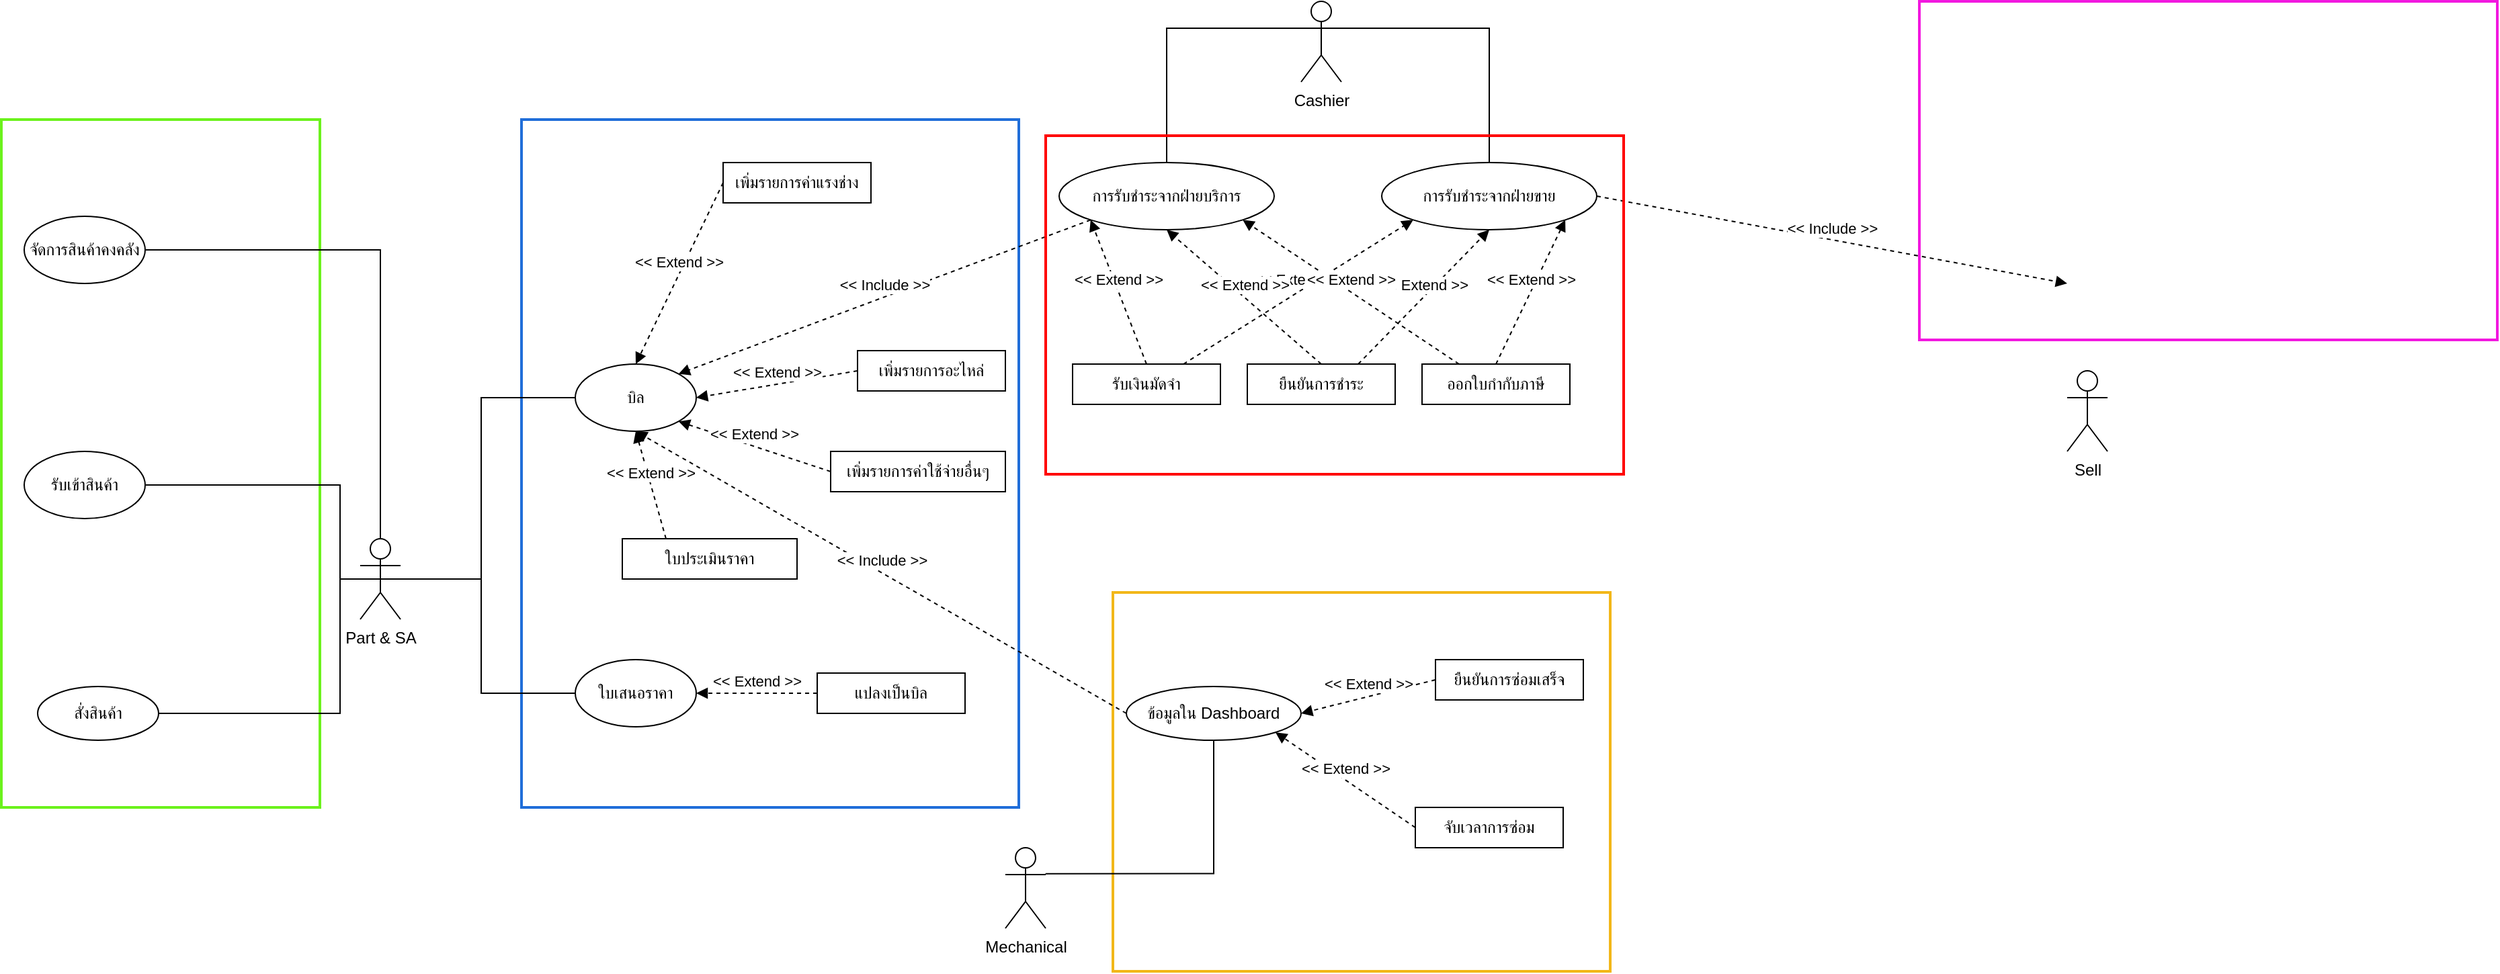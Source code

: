 <mxfile version="24.7.5">
  <diagram name="Page-1" id="e7e014a7-5840-1c2e-5031-d8a46d1fe8dd">
    <mxGraphModel dx="1426" dy="833" grid="1" gridSize="10" guides="1" tooltips="1" connect="1" arrows="1" fold="1" page="1" pageScale="1" pageWidth="2069" pageHeight="827" background="none" math="0" shadow="0">
      <root>
        <mxCell id="0" />
        <mxCell id="1" parent="0" />
        <mxCell id="v2y8zBzJBD-hspyHK8kY-121" value="" style="whiteSpace=wrap;html=1;fillColor=none;strokeColor=#f2b718;resizeWidth=1;resizeHeight=1;resizable=1;autosize=1;imageHeight=50;strokeWidth=2;" vertex="1" parent="1">
          <mxGeometry x="840" y="530" width="370" height="282" as="geometry" />
        </mxCell>
        <mxCell id="v2y8zBzJBD-hspyHK8kY-118" value="" style="whiteSpace=wrap;html=1;fillColor=none;strokeColor=#6bf21c;resizeWidth=1;resizeHeight=1;resizable=1;autosize=1;imageHeight=50;strokeWidth=2;" vertex="1" parent="1">
          <mxGeometry x="13" y="178" width="237" height="512" as="geometry" />
        </mxCell>
        <mxCell id="v2y8zBzJBD-hspyHK8kY-120" value="" style="whiteSpace=wrap;html=1;fillColor=none;strokeColor=#206ed9;resizeWidth=1;resizeHeight=1;resizable=1;autosize=1;imageHeight=50;strokeWidth=2;" vertex="1" parent="1">
          <mxGeometry x="400" y="178" width="370" height="512" as="geometry" />
        </mxCell>
        <mxCell id="v2y8zBzJBD-hspyHK8kY-111" style="edgeStyle=orthogonalEdgeStyle;rounded=0;orthogonalLoop=1;jettySize=auto;html=1;exitX=0.5;exitY=0;exitDx=0;exitDy=0;exitPerimeter=0;entryX=1;entryY=0.5;entryDx=0;entryDy=0;endArrow=none;endFill=0;" edge="1" parent="1" source="v2y8zBzJBD-hspyHK8kY-41" target="v2y8zBzJBD-hspyHK8kY-109">
          <mxGeometry relative="1" as="geometry" />
        </mxCell>
        <mxCell id="v2y8zBzJBD-hspyHK8kY-41" value="Part &amp;amp; SA" style="shape=umlActor;verticalLabelPosition=bottom;verticalAlign=top;html=1;" vertex="1" parent="1">
          <mxGeometry x="280" y="490" width="30" height="60" as="geometry" />
        </mxCell>
        <mxCell id="v2y8zBzJBD-hspyHK8kY-42" value="Sell" style="shape=umlActor;verticalLabelPosition=bottom;verticalAlign=top;html=1;" vertex="1" parent="1">
          <mxGeometry x="1550" y="365" width="30" height="60" as="geometry" />
        </mxCell>
        <mxCell id="v2y8zBzJBD-hspyHK8kY-44" value="Mechanical" style="shape=umlActor;verticalLabelPosition=bottom;verticalAlign=top;html=1;" vertex="1" parent="1">
          <mxGeometry x="760" y="720" width="30" height="60" as="geometry" />
        </mxCell>
        <mxCell id="v2y8zBzJBD-hspyHK8kY-82" style="edgeStyle=orthogonalEdgeStyle;rounded=0;orthogonalLoop=1;jettySize=auto;html=1;exitX=1;exitY=0.333;exitDx=0;exitDy=0;exitPerimeter=0;endArrow=none;endFill=0;" edge="1" parent="1" source="v2y8zBzJBD-hspyHK8kY-45" target="v2y8zBzJBD-hspyHK8kY-78">
          <mxGeometry relative="1" as="geometry" />
        </mxCell>
        <mxCell id="v2y8zBzJBD-hspyHK8kY-45" value="Cashier" style="shape=umlActor;verticalLabelPosition=bottom;verticalAlign=top;html=1;" vertex="1" parent="1">
          <mxGeometry x="980" y="90" width="30" height="60" as="geometry" />
        </mxCell>
        <mxCell id="v2y8zBzJBD-hspyHK8kY-48" value="ใบเสนอราคา" style="ellipse;whiteSpace=wrap;html=1;" vertex="1" parent="1">
          <mxGeometry x="440" y="580" width="90" height="50" as="geometry" />
        </mxCell>
        <mxCell id="v2y8zBzJBD-hspyHK8kY-49" value="บิล" style="ellipse;whiteSpace=wrap;html=1;" vertex="1" parent="1">
          <mxGeometry x="440" y="360" width="90" height="50" as="geometry" />
        </mxCell>
        <mxCell id="v2y8zBzJBD-hspyHK8kY-53" value="การรับชำระจากฝ่ายบริการ" style="ellipse;whiteSpace=wrap;html=1;" vertex="1" parent="1">
          <mxGeometry x="800" y="210" width="160" height="50" as="geometry" />
        </mxCell>
        <mxCell id="v2y8zBzJBD-hspyHK8kY-55" value="รับเข้าสินค้า" style="ellipse;whiteSpace=wrap;html=1;" vertex="1" parent="1">
          <mxGeometry x="30" y="425" width="90" height="50" as="geometry" />
        </mxCell>
        <mxCell id="v2y8zBzJBD-hspyHK8kY-56" value="สั่งสินค้า" style="ellipse;whiteSpace=wrap;html=1;" vertex="1" parent="1">
          <mxGeometry x="40" y="600" width="90" height="40" as="geometry" />
        </mxCell>
        <mxCell id="v2y8zBzJBD-hspyHK8kY-58" value="ข้อมูลใน Dashboard" style="ellipse;whiteSpace=wrap;html=1;" vertex="1" parent="1">
          <mxGeometry x="850" y="600" width="130" height="40" as="geometry" />
        </mxCell>
        <mxCell id="v2y8zBzJBD-hspyHK8kY-61" style="edgeStyle=orthogonalEdgeStyle;rounded=0;orthogonalLoop=1;jettySize=auto;html=1;exitX=1;exitY=0.5;exitDx=0;exitDy=0;entryX=0.5;entryY=0.5;entryDx=0;entryDy=0;entryPerimeter=0;strokeColor=default;curved=0;endArrow=none;endFill=0;" edge="1" parent="1" source="v2y8zBzJBD-hspyHK8kY-56" target="v2y8zBzJBD-hspyHK8kY-41">
          <mxGeometry relative="1" as="geometry">
            <Array as="points">
              <mxPoint x="265" y="620" />
              <mxPoint x="265" y="520" />
            </Array>
          </mxGeometry>
        </mxCell>
        <mxCell id="v2y8zBzJBD-hspyHK8kY-62" style="edgeStyle=orthogonalEdgeStyle;rounded=0;orthogonalLoop=1;jettySize=auto;html=1;exitX=1;exitY=0.5;exitDx=0;exitDy=0;entryX=0.5;entryY=0.5;entryDx=0;entryDy=0;entryPerimeter=0;endArrow=none;endFill=0;" edge="1" parent="1" source="v2y8zBzJBD-hspyHK8kY-55" target="v2y8zBzJBD-hspyHK8kY-41">
          <mxGeometry relative="1" as="geometry">
            <mxPoint x="390" y="570" as="sourcePoint" />
            <mxPoint x="340" y="490" as="targetPoint" />
            <Array as="points">
              <mxPoint x="265" y="450" />
              <mxPoint x="265" y="520" />
            </Array>
          </mxGeometry>
        </mxCell>
        <mxCell id="v2y8zBzJBD-hspyHK8kY-64" style="edgeStyle=orthogonalEdgeStyle;rounded=0;orthogonalLoop=1;jettySize=auto;html=1;exitX=0;exitY=0.5;exitDx=0;exitDy=0;entryX=0.5;entryY=0.5;entryDx=0;entryDy=0;entryPerimeter=0;endArrow=none;endFill=0;" edge="1" parent="1" source="v2y8zBzJBD-hspyHK8kY-48">
          <mxGeometry relative="1" as="geometry">
            <mxPoint x="560" y="630" as="sourcePoint" />
            <mxPoint x="340" y="520" as="targetPoint" />
            <Array as="points">
              <mxPoint x="370" y="605" />
              <mxPoint x="370" y="520" />
            </Array>
          </mxGeometry>
        </mxCell>
        <mxCell id="v2y8zBzJBD-hspyHK8kY-65" style="edgeStyle=orthogonalEdgeStyle;rounded=0;orthogonalLoop=1;jettySize=auto;html=1;exitX=0;exitY=0.5;exitDx=0;exitDy=0;entryX=0.5;entryY=0.5;entryDx=0;entryDy=0;entryPerimeter=0;endArrow=none;endFill=0;" edge="1" parent="1" source="v2y8zBzJBD-hspyHK8kY-49" target="v2y8zBzJBD-hspyHK8kY-41">
          <mxGeometry relative="1" as="geometry">
            <Array as="points">
              <mxPoint x="370" y="385" />
              <mxPoint x="370" y="520" />
            </Array>
          </mxGeometry>
        </mxCell>
        <mxCell id="v2y8zBzJBD-hspyHK8kY-67" value="แปลงเป็นบิล" style="html=1;whiteSpace=wrap;" vertex="1" parent="1">
          <mxGeometry x="620" y="590" width="110" height="30" as="geometry" />
        </mxCell>
        <mxCell id="v2y8zBzJBD-hspyHK8kY-68" value="เพิ่มรายการค่าแรงช่าง" style="html=1;whiteSpace=wrap;" vertex="1" parent="1">
          <mxGeometry x="550" y="210" width="110" height="30" as="geometry" />
        </mxCell>
        <mxCell id="v2y8zBzJBD-hspyHK8kY-69" value="เพิ่มรายการอะไหล่" style="html=1;whiteSpace=wrap;" vertex="1" parent="1">
          <mxGeometry x="650" y="350" width="110" height="30" as="geometry" />
        </mxCell>
        <mxCell id="v2y8zBzJBD-hspyHK8kY-70" value="เพิ่มรายการค่าใช้จ่ายอื่นๆ" style="html=1;whiteSpace=wrap;" vertex="1" parent="1">
          <mxGeometry x="630" y="425" width="130" height="30" as="geometry" />
        </mxCell>
        <mxCell id="v2y8zBzJBD-hspyHK8kY-78" value="การรับชำระจากฝ่ายขาย" style="ellipse;whiteSpace=wrap;html=1;" vertex="1" parent="1">
          <mxGeometry x="1040" y="210" width="160" height="50" as="geometry" />
        </mxCell>
        <mxCell id="v2y8zBzJBD-hspyHK8kY-80" style="edgeStyle=orthogonalEdgeStyle;rounded=0;orthogonalLoop=1;jettySize=auto;html=1;exitX=0.5;exitY=0;exitDx=0;exitDy=0;entryX=0;entryY=0.333;entryDx=0;entryDy=0;entryPerimeter=0;endArrow=none;endFill=0;" edge="1" parent="1" source="v2y8zBzJBD-hspyHK8kY-53" target="v2y8zBzJBD-hspyHK8kY-45">
          <mxGeometry relative="1" as="geometry" />
        </mxCell>
        <mxCell id="v2y8zBzJBD-hspyHK8kY-91" value="&amp;lt;&amp;lt; Extend &amp;gt;&amp;gt;" style="html=1;verticalAlign=bottom;endArrow=block;curved=0;rounded=0;dashed=1;entryX=1;entryY=0.5;entryDx=0;entryDy=0;exitX=0;exitY=0.5;exitDx=0;exitDy=0;" edge="1" parent="1" source="v2y8zBzJBD-hspyHK8kY-101" target="v2y8zBzJBD-hspyHK8kY-58">
          <mxGeometry width="80" relative="1" as="geometry">
            <mxPoint x="900" y="400" as="sourcePoint" />
            <mxPoint x="980" y="400" as="targetPoint" />
          </mxGeometry>
        </mxCell>
        <mxCell id="v2y8zBzJBD-hspyHK8kY-92" value="&amp;lt;&amp;lt; Extend &amp;gt;&amp;gt;" style="html=1;verticalAlign=bottom;endArrow=block;curved=0;rounded=0;dashed=1;entryX=1;entryY=0.5;entryDx=0;entryDy=0;exitX=0;exitY=0.5;exitDx=0;exitDy=0;" edge="1" parent="1" source="v2y8zBzJBD-hspyHK8kY-67" target="v2y8zBzJBD-hspyHK8kY-48">
          <mxGeometry width="80" relative="1" as="geometry">
            <mxPoint x="540" y="635" as="sourcePoint" />
            <mxPoint x="620" y="635" as="targetPoint" />
          </mxGeometry>
        </mxCell>
        <mxCell id="v2y8zBzJBD-hspyHK8kY-93" value="&amp;lt;&amp;lt; Extend &amp;gt;&amp;gt;" style="html=1;verticalAlign=bottom;endArrow=block;curved=0;rounded=0;dashed=1;entryX=1;entryY=1;entryDx=0;entryDy=0;exitX=0;exitY=0.5;exitDx=0;exitDy=0;" edge="1" parent="1" source="v2y8zBzJBD-hspyHK8kY-70" target="v2y8zBzJBD-hspyHK8kY-49">
          <mxGeometry width="80" relative="1" as="geometry">
            <mxPoint x="540" y="464.31" as="sourcePoint" />
            <mxPoint x="620" y="464.31" as="targetPoint" />
          </mxGeometry>
        </mxCell>
        <mxCell id="v2y8zBzJBD-hspyHK8kY-94" value="&amp;lt;&amp;lt; Extend &amp;gt;&amp;gt;" style="html=1;verticalAlign=bottom;endArrow=block;curved=0;rounded=0;dashed=1;entryX=1;entryY=0.5;entryDx=0;entryDy=0;exitX=0;exitY=0.5;exitDx=0;exitDy=0;" edge="1" parent="1" source="v2y8zBzJBD-hspyHK8kY-69" target="v2y8zBzJBD-hspyHK8kY-49">
          <mxGeometry width="80" relative="1" as="geometry">
            <mxPoint x="550" y="400" as="sourcePoint" />
            <mxPoint x="630" y="400" as="targetPoint" />
          </mxGeometry>
        </mxCell>
        <mxCell id="v2y8zBzJBD-hspyHK8kY-95" value="&amp;lt;&amp;lt; Extend &amp;gt;&amp;gt;" style="html=1;verticalAlign=bottom;endArrow=block;curved=0;rounded=0;dashed=1;entryX=0.5;entryY=0;entryDx=0;entryDy=0;exitX=0;exitY=0.5;exitDx=0;exitDy=0;" edge="1" parent="1" source="v2y8zBzJBD-hspyHK8kY-68" target="v2y8zBzJBD-hspyHK8kY-49">
          <mxGeometry width="80" relative="1" as="geometry">
            <mxPoint x="410.0" y="240" as="sourcePoint" />
            <mxPoint x="490.0" y="240" as="targetPoint" />
          </mxGeometry>
        </mxCell>
        <mxCell id="v2y8zBzJBD-hspyHK8kY-97" value="&amp;lt;&amp;lt; Include &amp;gt;&amp;gt;" style="html=1;verticalAlign=bottom;endArrow=block;curved=0;rounded=0;dashed=1;exitX=1;exitY=0.5;exitDx=0;exitDy=0;" edge="1" parent="1" source="v2y8zBzJBD-hspyHK8kY-78">
          <mxGeometry width="80" relative="1" as="geometry">
            <mxPoint x="1250" y="300" as="sourcePoint" />
            <mxPoint x="1550" y="300" as="targetPoint" />
            <mxPoint as="offset" />
          </mxGeometry>
        </mxCell>
        <mxCell id="v2y8zBzJBD-hspyHK8kY-98" value="&amp;lt;&amp;lt; Include &amp;gt;&amp;gt;" style="html=1;verticalAlign=bottom;endArrow=block;curved=0;rounded=0;dashed=1;entryX=1;entryY=0;entryDx=0;entryDy=0;exitX=0;exitY=1;exitDx=0;exitDy=0;" edge="1" parent="1" source="v2y8zBzJBD-hspyHK8kY-53" target="v2y8zBzJBD-hspyHK8kY-49">
          <mxGeometry width="80" relative="1" as="geometry">
            <mxPoint x="660" y="180" as="sourcePoint" />
            <mxPoint x="740" y="180" as="targetPoint" />
            <mxPoint as="offset" />
          </mxGeometry>
        </mxCell>
        <mxCell id="v2y8zBzJBD-hspyHK8kY-99" value="&amp;lt;&amp;lt; Include &amp;gt;&amp;gt;" style="html=1;verticalAlign=bottom;endArrow=block;curved=0;rounded=0;dashed=1;entryX=0.5;entryY=1;entryDx=0;entryDy=0;exitX=0;exitY=0.5;exitDx=0;exitDy=0;" edge="1" parent="1" source="v2y8zBzJBD-hspyHK8kY-58" target="v2y8zBzJBD-hspyHK8kY-49">
          <mxGeometry width="80" relative="1" as="geometry">
            <mxPoint x="956" y="450" as="sourcePoint" />
            <mxPoint x="650" y="564" as="targetPoint" />
            <mxPoint as="offset" />
          </mxGeometry>
        </mxCell>
        <mxCell id="v2y8zBzJBD-hspyHK8kY-100" style="edgeStyle=orthogonalEdgeStyle;rounded=0;orthogonalLoop=1;jettySize=auto;html=1;exitX=0.995;exitY=0.322;exitDx=0;exitDy=0;entryX=0.5;entryY=1;entryDx=0;entryDy=0;endArrow=none;endFill=0;exitPerimeter=0;" edge="1" parent="1" source="v2y8zBzJBD-hspyHK8kY-44" target="v2y8zBzJBD-hspyHK8kY-58">
          <mxGeometry relative="1" as="geometry">
            <mxPoint x="915" y="732.48" as="sourcePoint" />
            <mxPoint x="740" y="477.48" as="targetPoint" />
            <Array as="points">
              <mxPoint x="915" y="739" />
            </Array>
          </mxGeometry>
        </mxCell>
        <mxCell id="v2y8zBzJBD-hspyHK8kY-101" value="ยืนยันการซ่อมเสร็จ" style="html=1;whiteSpace=wrap;" vertex="1" parent="1">
          <mxGeometry x="1080" y="580" width="110" height="30" as="geometry" />
        </mxCell>
        <mxCell id="v2y8zBzJBD-hspyHK8kY-102" value="จับเวลาการซ่อม" style="html=1;whiteSpace=wrap;" vertex="1" parent="1">
          <mxGeometry x="1065" y="690" width="110" height="30" as="geometry" />
        </mxCell>
        <mxCell id="v2y8zBzJBD-hspyHK8kY-103" value="&amp;lt;&amp;lt; Extend &amp;gt;&amp;gt;" style="html=1;verticalAlign=bottom;endArrow=block;curved=0;rounded=0;dashed=1;entryX=1;entryY=1;entryDx=0;entryDy=0;exitX=0;exitY=0.5;exitDx=0;exitDy=0;" edge="1" parent="1" source="v2y8zBzJBD-hspyHK8kY-102" target="v2y8zBzJBD-hspyHK8kY-58">
          <mxGeometry width="80" relative="1" as="geometry">
            <mxPoint x="1065" y="739.66" as="sourcePoint" />
            <mxPoint x="1145" y="739.66" as="targetPoint" />
          </mxGeometry>
        </mxCell>
        <mxCell id="v2y8zBzJBD-hspyHK8kY-104" value="ออกใบกำกับภาษี" style="html=1;whiteSpace=wrap;" vertex="1" parent="1">
          <mxGeometry x="1070" y="360" width="110" height="30" as="geometry" />
        </mxCell>
        <mxCell id="v2y8zBzJBD-hspyHK8kY-105" value="ยืนยันการชำระ" style="html=1;whiteSpace=wrap;" vertex="1" parent="1">
          <mxGeometry x="940" y="360" width="110" height="30" as="geometry" />
        </mxCell>
        <mxCell id="v2y8zBzJBD-hspyHK8kY-106" value="รับเงินมัดจำ" style="html=1;whiteSpace=wrap;" vertex="1" parent="1">
          <mxGeometry x="810" y="360" width="110" height="30" as="geometry" />
        </mxCell>
        <mxCell id="v2y8zBzJBD-hspyHK8kY-107" value="ใบประเมินราคา" style="html=1;whiteSpace=wrap;" vertex="1" parent="1">
          <mxGeometry x="475" y="490" width="130" height="30" as="geometry" />
        </mxCell>
        <mxCell id="v2y8zBzJBD-hspyHK8kY-108" value="&amp;lt;&amp;lt; Extend &amp;gt;&amp;gt;" style="html=1;verticalAlign=bottom;endArrow=block;curved=0;rounded=0;dashed=1;entryX=0.5;entryY=1;entryDx=0;entryDy=0;exitX=0.25;exitY=0;exitDx=0;exitDy=0;" edge="1" parent="1" source="v2y8zBzJBD-hspyHK8kY-107" target="v2y8zBzJBD-hspyHK8kY-49">
          <mxGeometry width="80" relative="1" as="geometry">
            <mxPoint x="503" y="490" as="sourcePoint" />
            <mxPoint x="390" y="453" as="targetPoint" />
          </mxGeometry>
        </mxCell>
        <mxCell id="v2y8zBzJBD-hspyHK8kY-109" value="จัดการสินค้าคงคลัง" style="ellipse;whiteSpace=wrap;html=1;" vertex="1" parent="1">
          <mxGeometry x="30" y="250" width="90" height="50" as="geometry" />
        </mxCell>
        <mxCell id="v2y8zBzJBD-hspyHK8kY-112" value="&amp;lt;&amp;lt; Extend &amp;gt;&amp;gt;" style="html=1;verticalAlign=bottom;endArrow=block;curved=0;rounded=0;dashed=1;entryX=0;entryY=1;entryDx=0;entryDy=0;exitX=0.5;exitY=0;exitDx=0;exitDy=0;" edge="1" parent="1" source="v2y8zBzJBD-hspyHK8kY-106" target="v2y8zBzJBD-hspyHK8kY-53">
          <mxGeometry width="80" relative="1" as="geometry">
            <mxPoint x="940" y="310" as="sourcePoint" />
            <mxPoint x="1020" y="310" as="targetPoint" />
          </mxGeometry>
        </mxCell>
        <mxCell id="v2y8zBzJBD-hspyHK8kY-113" value="&amp;lt;&amp;lt; Extend &amp;gt;&amp;gt;" style="html=1;verticalAlign=bottom;endArrow=block;curved=0;rounded=0;dashed=1;entryX=0;entryY=1;entryDx=0;entryDy=0;exitX=0.75;exitY=0;exitDx=0;exitDy=0;" edge="1" parent="1" source="v2y8zBzJBD-hspyHK8kY-106" target="v2y8zBzJBD-hspyHK8kY-78">
          <mxGeometry width="80" relative="1" as="geometry">
            <mxPoint x="990" y="504.58" as="sourcePoint" />
            <mxPoint x="1070" y="504.58" as="targetPoint" />
          </mxGeometry>
        </mxCell>
        <mxCell id="v2y8zBzJBD-hspyHK8kY-114" value="&amp;lt;&amp;lt; Extend &amp;gt;&amp;gt;" style="html=1;verticalAlign=bottom;endArrow=block;curved=0;rounded=0;dashed=1;entryX=0.5;entryY=1;entryDx=0;entryDy=0;exitX=0.75;exitY=0;exitDx=0;exitDy=0;" edge="1" parent="1" source="v2y8zBzJBD-hspyHK8kY-105" target="v2y8zBzJBD-hspyHK8kY-78">
          <mxGeometry width="80" relative="1" as="geometry">
            <mxPoint x="1080" y="470" as="sourcePoint" />
            <mxPoint x="1160" y="470" as="targetPoint" />
            <mxPoint as="offset" />
          </mxGeometry>
        </mxCell>
        <mxCell id="v2y8zBzJBD-hspyHK8kY-115" value="&amp;lt;&amp;lt; Extend &amp;gt;&amp;gt;" style="html=1;verticalAlign=bottom;endArrow=block;curved=0;rounded=0;dashed=1;entryX=1;entryY=1;entryDx=0;entryDy=0;exitX=0.25;exitY=0;exitDx=0;exitDy=0;" edge="1" parent="1" source="v2y8zBzJBD-hspyHK8kY-104" target="v2y8zBzJBD-hspyHK8kY-53">
          <mxGeometry width="80" relative="1" as="geometry">
            <mxPoint x="1210" y="330" as="sourcePoint" />
            <mxPoint x="1290" y="330" as="targetPoint" />
          </mxGeometry>
        </mxCell>
        <mxCell id="v2y8zBzJBD-hspyHK8kY-116" value="&amp;lt;&amp;lt; Extend &amp;gt;&amp;gt;" style="html=1;verticalAlign=bottom;endArrow=block;curved=0;rounded=0;dashed=1;entryX=0.5;entryY=1;entryDx=0;entryDy=0;exitX=0.5;exitY=0;exitDx=0;exitDy=0;" edge="1" parent="1" source="v2y8zBzJBD-hspyHK8kY-105" target="v2y8zBzJBD-hspyHK8kY-53">
          <mxGeometry width="80" relative="1" as="geometry">
            <mxPoint x="1120" y="300" as="sourcePoint" />
            <mxPoint x="1200" y="300" as="targetPoint" />
          </mxGeometry>
        </mxCell>
        <mxCell id="v2y8zBzJBD-hspyHK8kY-117" value="&amp;lt;&amp;lt; Extend &amp;gt;&amp;gt;" style="html=1;verticalAlign=bottom;endArrow=block;curved=0;rounded=0;dashed=1;entryX=1;entryY=1;entryDx=0;entryDy=0;exitX=0.5;exitY=0;exitDx=0;exitDy=0;" edge="1" parent="1" source="v2y8zBzJBD-hspyHK8kY-104" target="v2y8zBzJBD-hspyHK8kY-78">
          <mxGeometry width="80" relative="1" as="geometry">
            <mxPoint x="1220" y="455" as="sourcePoint" />
            <mxPoint x="1300" y="455" as="targetPoint" />
          </mxGeometry>
        </mxCell>
        <mxCell id="v2y8zBzJBD-hspyHK8kY-122" value="" style="whiteSpace=wrap;html=1;fillColor=none;strokeColor=#ff0000;resizeWidth=1;resizeHeight=1;resizable=1;autosize=1;imageHeight=50;strokeWidth=2;" vertex="1" parent="1">
          <mxGeometry x="790" y="190" width="430" height="252" as="geometry" />
        </mxCell>
        <mxCell id="v2y8zBzJBD-hspyHK8kY-123" value="" style="whiteSpace=wrap;html=1;fillColor=none;strokeColor=#f218df;resizeWidth=1;resizeHeight=1;resizable=1;autosize=1;imageHeight=50;strokeWidth=2;" vertex="1" parent="1">
          <mxGeometry x="1440" y="90" width="430" height="252" as="geometry" />
        </mxCell>
      </root>
    </mxGraphModel>
  </diagram>
</mxfile>
